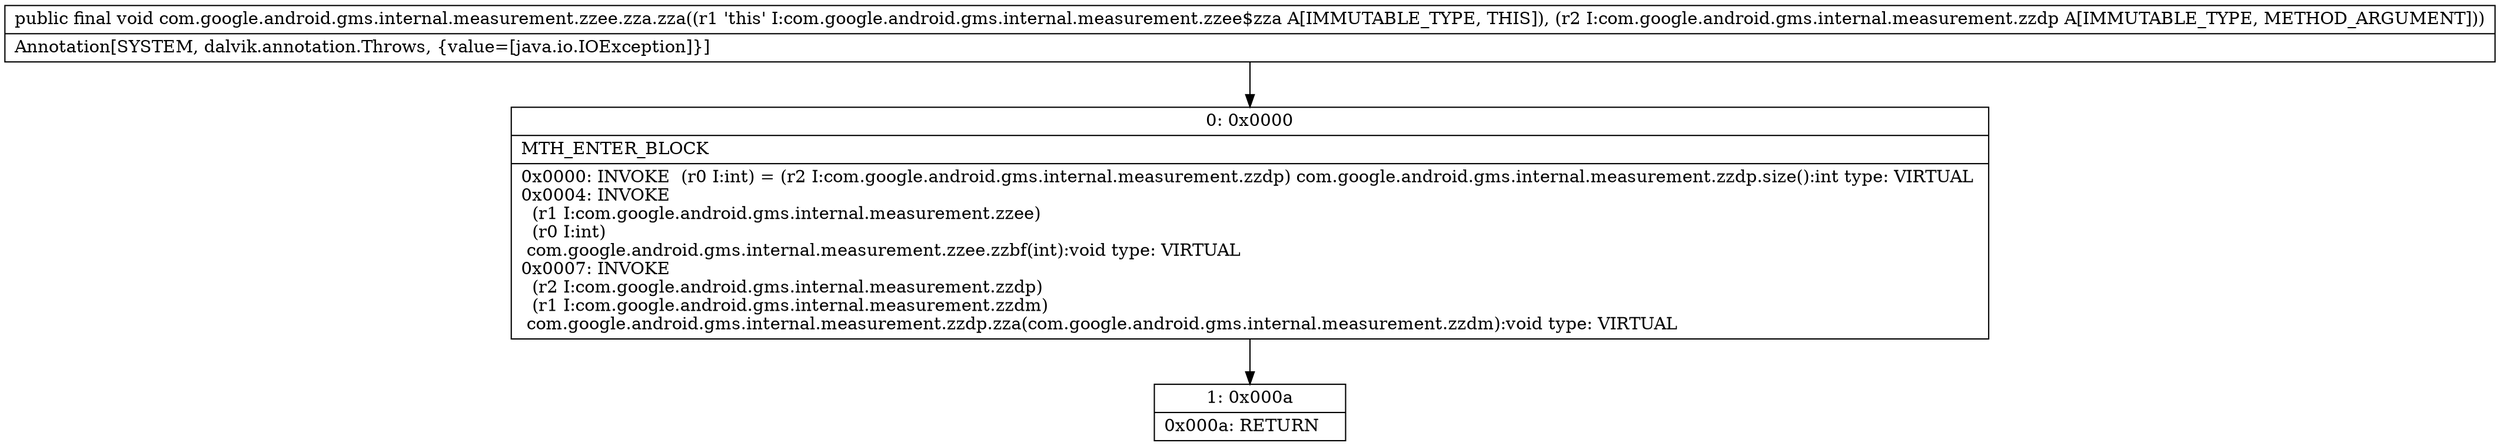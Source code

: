 digraph "CFG forcom.google.android.gms.internal.measurement.zzee.zza.zza(Lcom\/google\/android\/gms\/internal\/measurement\/zzdp;)V" {
Node_0 [shape=record,label="{0\:\ 0x0000|MTH_ENTER_BLOCK\l|0x0000: INVOKE  (r0 I:int) = (r2 I:com.google.android.gms.internal.measurement.zzdp) com.google.android.gms.internal.measurement.zzdp.size():int type: VIRTUAL \l0x0004: INVOKE  \l  (r1 I:com.google.android.gms.internal.measurement.zzee)\l  (r0 I:int)\l com.google.android.gms.internal.measurement.zzee.zzbf(int):void type: VIRTUAL \l0x0007: INVOKE  \l  (r2 I:com.google.android.gms.internal.measurement.zzdp)\l  (r1 I:com.google.android.gms.internal.measurement.zzdm)\l com.google.android.gms.internal.measurement.zzdp.zza(com.google.android.gms.internal.measurement.zzdm):void type: VIRTUAL \l}"];
Node_1 [shape=record,label="{1\:\ 0x000a|0x000a: RETURN   \l}"];
MethodNode[shape=record,label="{public final void com.google.android.gms.internal.measurement.zzee.zza.zza((r1 'this' I:com.google.android.gms.internal.measurement.zzee$zza A[IMMUTABLE_TYPE, THIS]), (r2 I:com.google.android.gms.internal.measurement.zzdp A[IMMUTABLE_TYPE, METHOD_ARGUMENT]))  | Annotation[SYSTEM, dalvik.annotation.Throws, \{value=[java.io.IOException]\}]\l}"];
MethodNode -> Node_0;
Node_0 -> Node_1;
}

